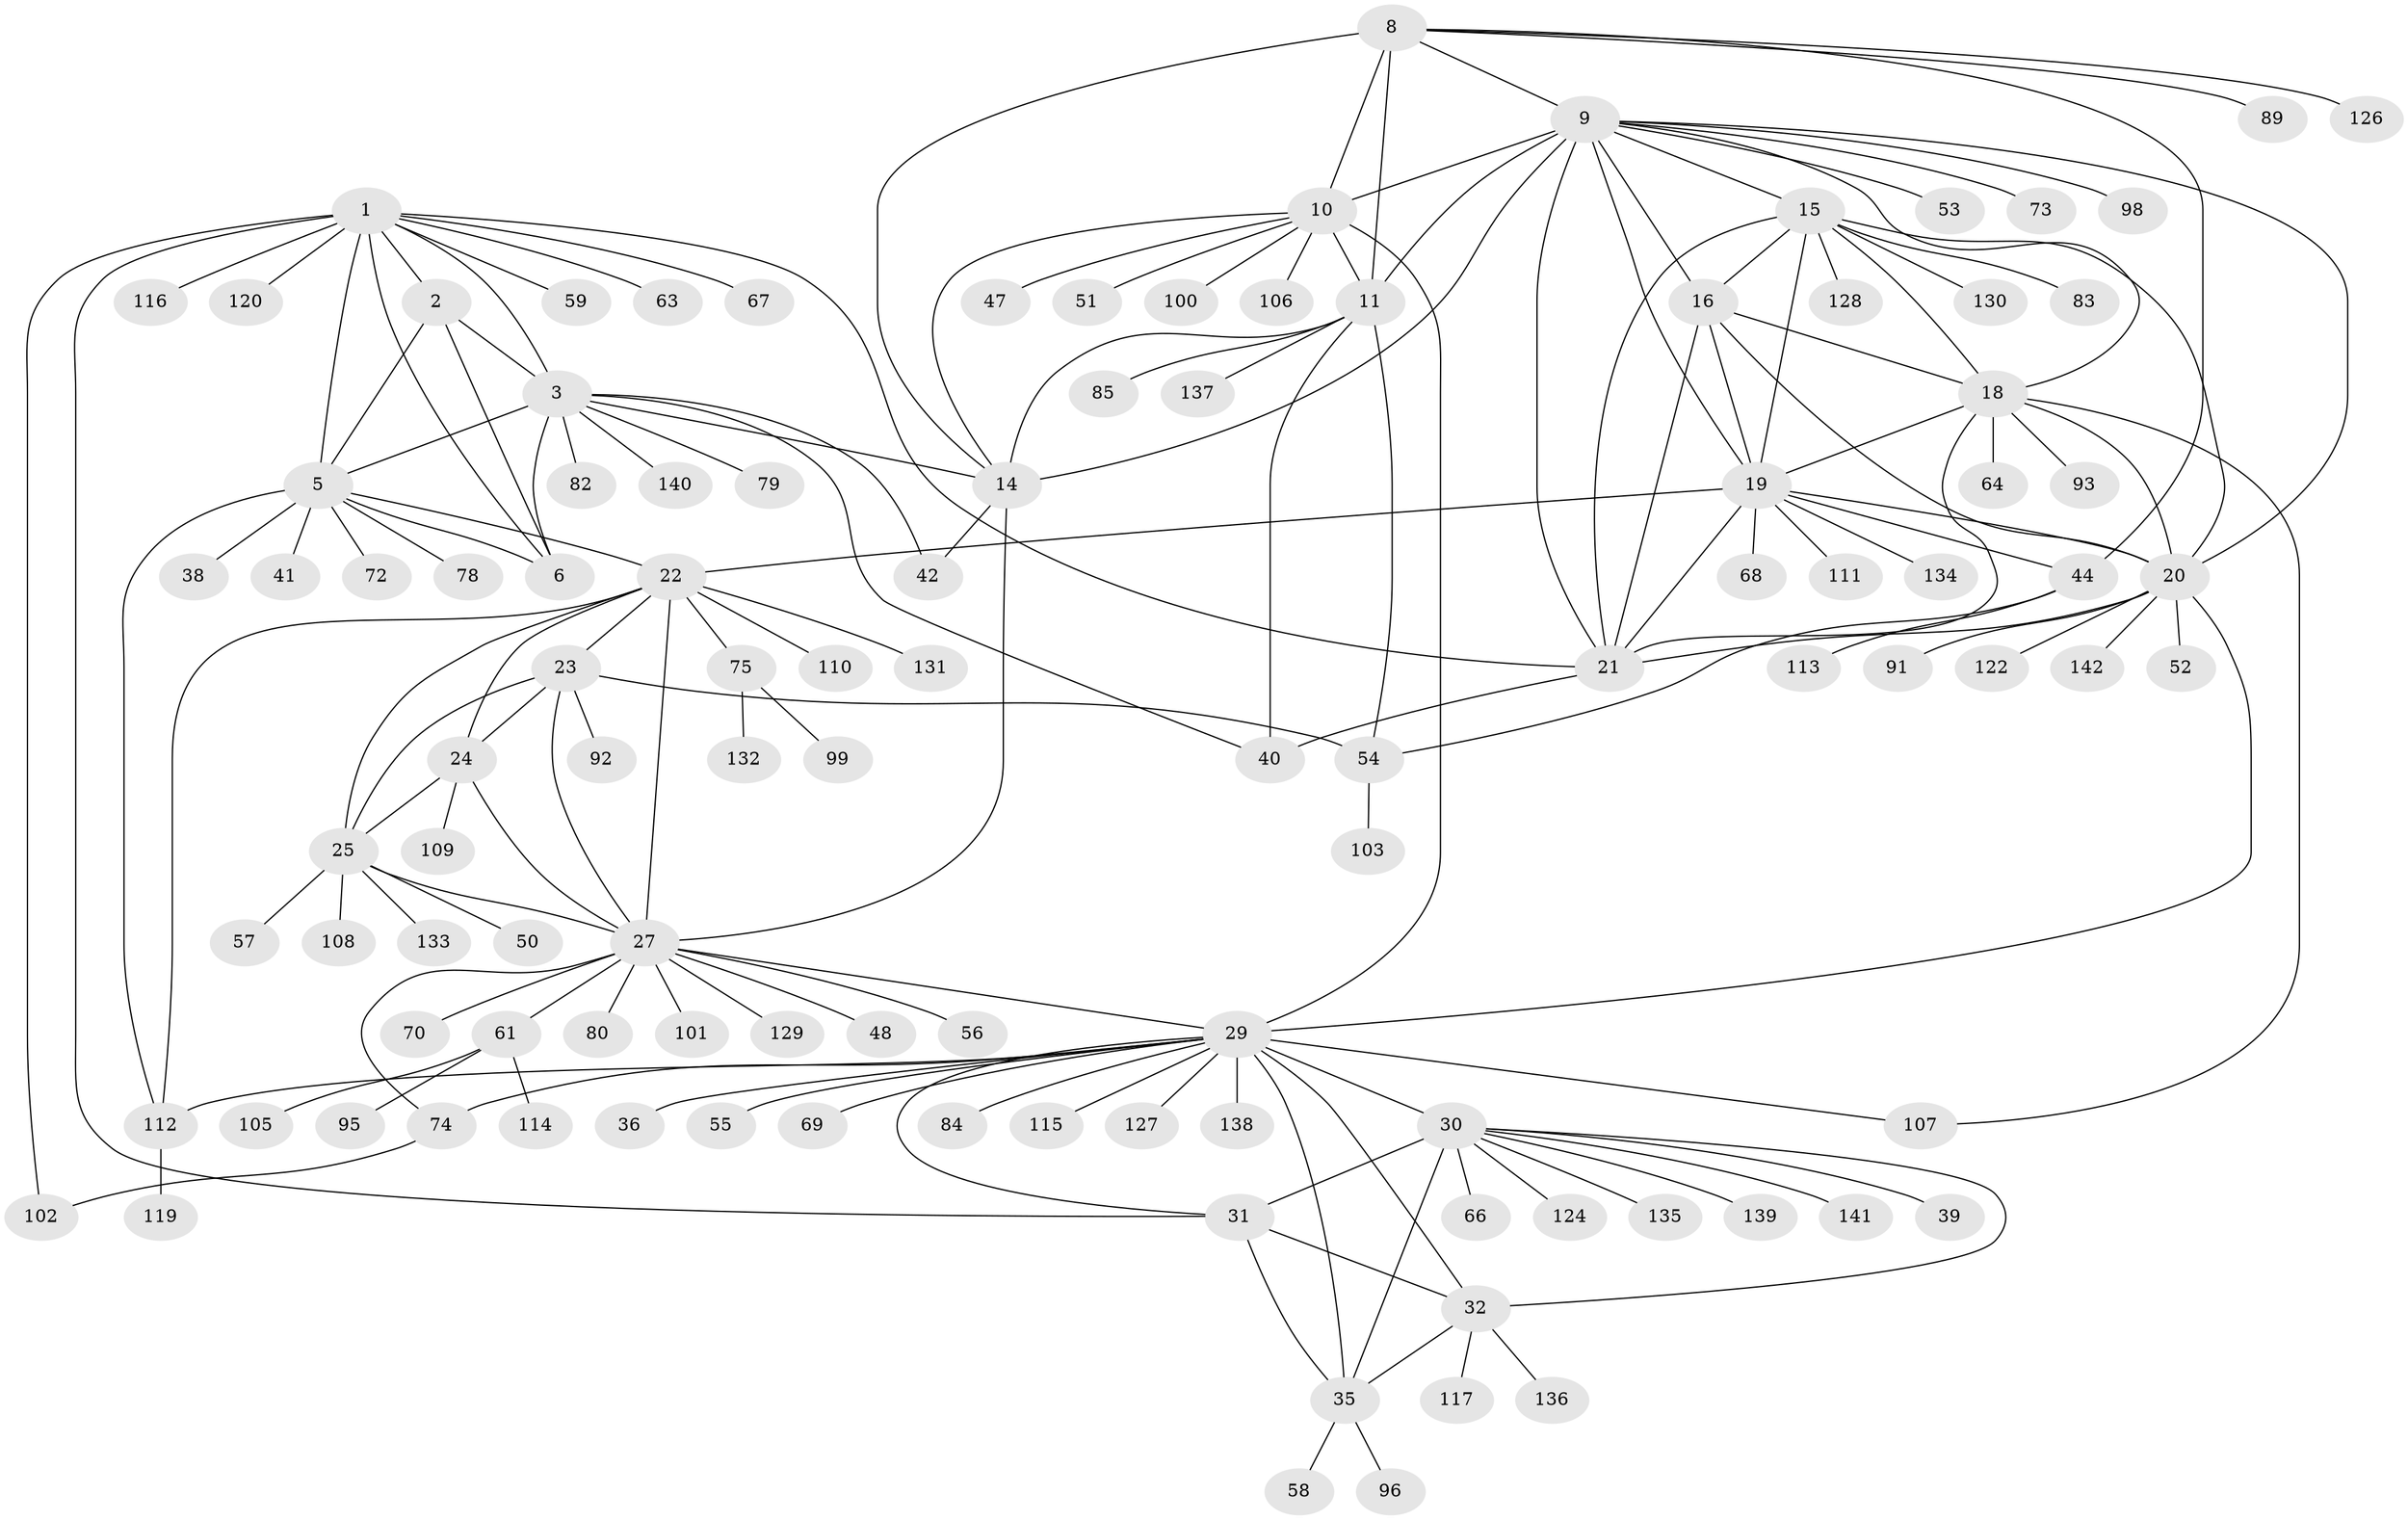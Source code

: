 // original degree distribution, {13: 0.014084507042253521, 7: 0.028169014084507043, 12: 0.028169014084507043, 9: 0.08450704225352113, 10: 0.014084507042253521, 8: 0.04929577464788732, 6: 0.007042253521126761, 11: 0.014084507042253521, 14: 0.007042253521126761, 1: 0.6056338028169014, 2: 0.08450704225352113, 3: 0.04225352112676056, 4: 0.02112676056338028}
// Generated by graph-tools (version 1.1) at 2025/11/02/27/25 16:11:33]
// undirected, 110 vertices, 165 edges
graph export_dot {
graph [start="1"]
  node [color=gray90,style=filled];
  1 [super="+4"];
  2 [super="+97"];
  3 [super="+65"];
  5 [super="+7"];
  6 [super="+77"];
  8 [super="+94"];
  9 [super="+17"];
  10 [super="+13"];
  11 [super="+12"];
  14;
  15;
  16;
  18 [super="+76"];
  19 [super="+46"];
  20 [super="+81"];
  21 [super="+43"];
  22 [super="+26"];
  23 [super="+123"];
  24 [super="+60"];
  25 [super="+45"];
  27 [super="+28"];
  29 [super="+34"];
  30 [super="+33"];
  31 [super="+71"];
  32 [super="+37"];
  35 [super="+87"];
  36;
  38;
  39;
  40 [super="+49"];
  41;
  42 [super="+90"];
  44;
  47;
  48;
  50 [super="+121"];
  51;
  52;
  53;
  54 [super="+62"];
  55;
  56;
  57;
  58;
  59;
  61 [super="+88"];
  63;
  64;
  66;
  67;
  68 [super="+86"];
  69 [super="+118"];
  70;
  72;
  73;
  74;
  75;
  78;
  79;
  80;
  82;
  83;
  84;
  85 [super="+104"];
  89;
  91;
  92;
  93;
  95;
  96;
  98;
  99;
  100;
  101;
  102;
  103;
  105;
  106;
  107;
  108;
  109;
  110;
  111;
  112 [super="+125"];
  113;
  114;
  115;
  116;
  117;
  119;
  120;
  122;
  124;
  126;
  127;
  128;
  129;
  130;
  131;
  132;
  133;
  134;
  135;
  136;
  137;
  138;
  139;
  140;
  141;
  142;
  1 -- 2 [weight=2];
  1 -- 3 [weight=2];
  1 -- 5 [weight=4];
  1 -- 6 [weight=2];
  1 -- 21;
  1 -- 31;
  1 -- 59;
  1 -- 63;
  1 -- 67;
  1 -- 102;
  1 -- 120;
  1 -- 116;
  2 -- 3;
  2 -- 5 [weight=2];
  2 -- 6;
  3 -- 5 [weight=2];
  3 -- 6;
  3 -- 14;
  3 -- 40;
  3 -- 42;
  3 -- 79;
  3 -- 140;
  3 -- 82;
  5 -- 6 [weight=2];
  5 -- 72;
  5 -- 78;
  5 -- 112;
  5 -- 38;
  5 -- 41;
  5 -- 22;
  8 -- 9;
  8 -- 10 [weight=2];
  8 -- 11 [weight=2];
  8 -- 14;
  8 -- 44;
  8 -- 89;
  8 -- 126;
  9 -- 10 [weight=2];
  9 -- 11 [weight=2];
  9 -- 14;
  9 -- 53;
  9 -- 98;
  9 -- 73;
  9 -- 15;
  9 -- 16;
  9 -- 18;
  9 -- 19;
  9 -- 20;
  9 -- 21;
  10 -- 11 [weight=4];
  10 -- 14 [weight=2];
  10 -- 51;
  10 -- 106;
  10 -- 100;
  10 -- 47;
  10 -- 29;
  11 -- 14 [weight=2];
  11 -- 137;
  11 -- 85;
  11 -- 40;
  11 -- 54;
  14 -- 27;
  14 -- 42;
  15 -- 16;
  15 -- 18;
  15 -- 19;
  15 -- 20;
  15 -- 21;
  15 -- 83;
  15 -- 128;
  15 -- 130;
  16 -- 18;
  16 -- 19;
  16 -- 20;
  16 -- 21;
  18 -- 19;
  18 -- 20;
  18 -- 21;
  18 -- 64;
  18 -- 93;
  18 -- 107;
  19 -- 20;
  19 -- 21;
  19 -- 44;
  19 -- 68;
  19 -- 111;
  19 -- 134;
  19 -- 22 [weight=2];
  20 -- 21;
  20 -- 29;
  20 -- 52;
  20 -- 91;
  20 -- 122;
  20 -- 142;
  21 -- 40;
  22 -- 23 [weight=2];
  22 -- 24 [weight=2];
  22 -- 25 [weight=2];
  22 -- 27 [weight=4];
  22 -- 75;
  22 -- 131;
  22 -- 110;
  22 -- 112;
  23 -- 24;
  23 -- 25;
  23 -- 27 [weight=2];
  23 -- 54;
  23 -- 92;
  24 -- 25;
  24 -- 27 [weight=2];
  24 -- 109;
  25 -- 27 [weight=2];
  25 -- 50;
  25 -- 57;
  25 -- 108;
  25 -- 133;
  27 -- 48;
  27 -- 56;
  27 -- 80;
  27 -- 101;
  27 -- 129;
  27 -- 70;
  27 -- 74;
  27 -- 61;
  27 -- 29;
  29 -- 30 [weight=4];
  29 -- 31 [weight=2];
  29 -- 32 [weight=2];
  29 -- 35 [weight=2];
  29 -- 36;
  29 -- 55;
  29 -- 74;
  29 -- 107;
  29 -- 112;
  29 -- 138;
  29 -- 69;
  29 -- 115;
  29 -- 84;
  29 -- 127;
  30 -- 31 [weight=2];
  30 -- 32 [weight=2];
  30 -- 35 [weight=2];
  30 -- 66;
  30 -- 139;
  30 -- 141;
  30 -- 135;
  30 -- 39;
  30 -- 124;
  31 -- 32;
  31 -- 35;
  32 -- 35;
  32 -- 136;
  32 -- 117;
  35 -- 58;
  35 -- 96;
  44 -- 54;
  44 -- 113;
  54 -- 103;
  61 -- 114;
  61 -- 105;
  61 -- 95;
  74 -- 102;
  75 -- 99;
  75 -- 132;
  112 -- 119;
}
